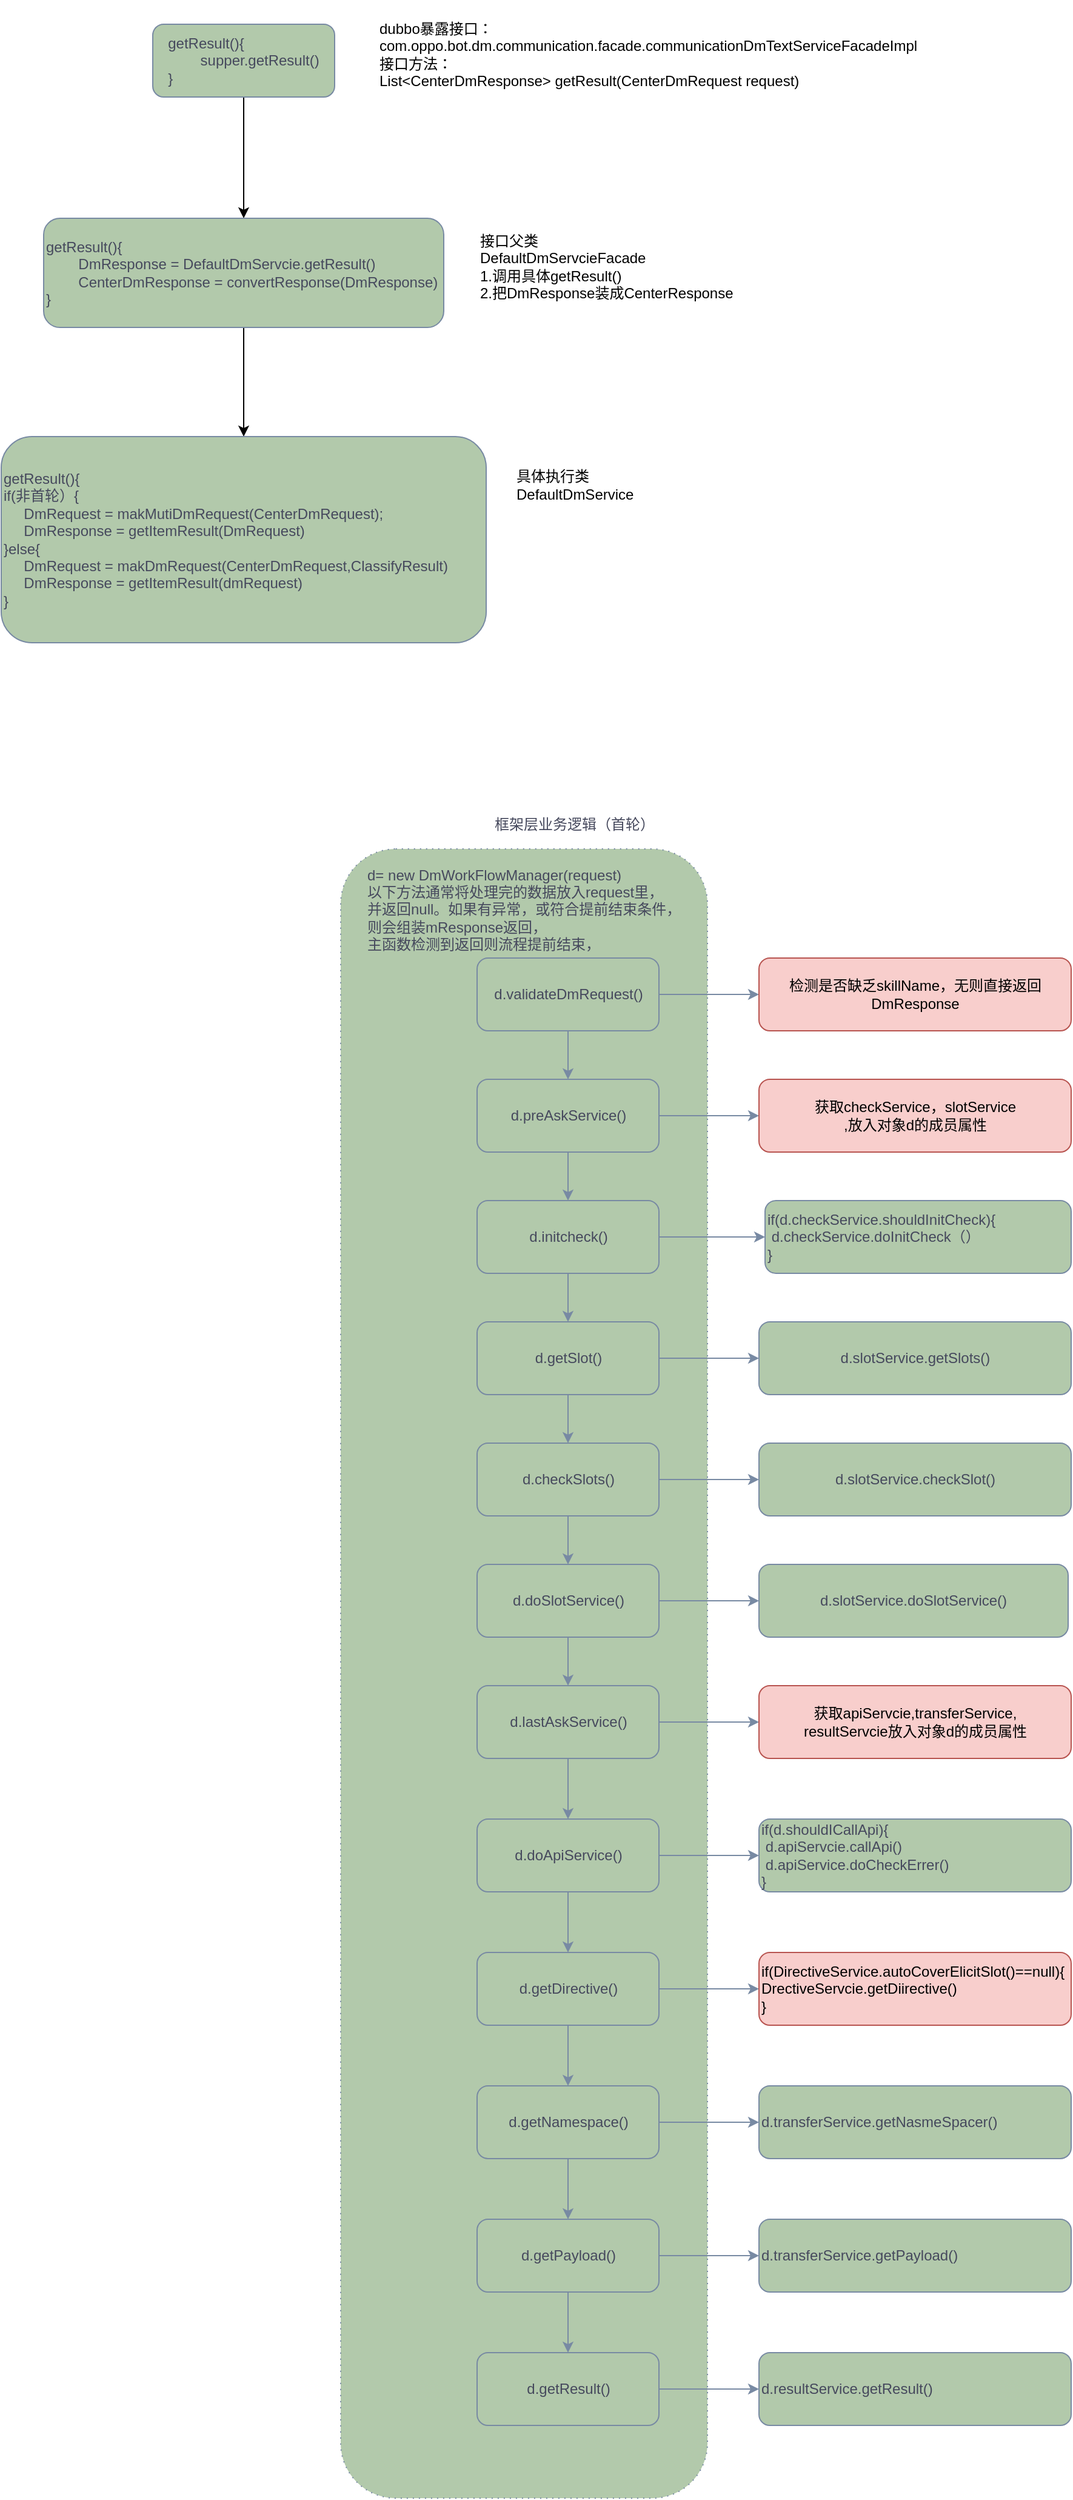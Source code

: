 <mxfile version="13.8.5" type="github">
  <diagram id="C5RBs43oDa-KdzZeNtuy" name="Page-1">
    <mxGraphModel dx="594" dy="661" grid="1" gridSize="10" guides="1" tooltips="1" connect="1" arrows="1" fold="1" page="1" pageScale="1" pageWidth="3300" pageHeight="4681" math="0" shadow="0">
      <root>
        <mxCell id="WIyWlLk6GJQsqaUBKTNV-0" />
        <mxCell id="WIyWlLk6GJQsqaUBKTNV-1" parent="WIyWlLk6GJQsqaUBKTNV-0" />
        <mxCell id="NkhUbfQ3-2C-shlZuiyF-50" value="" style="shape=ext;rounded=1;html=1;whiteSpace=wrap;dashed=1;dashPattern=1 4;fillColor=#B2C9AB;strokeColor=#788AA3;fontColor=#46495D;" vertex="1" parent="WIyWlLk6GJQsqaUBKTNV-1">
          <mxGeometry x="310" y="1230" width="302.5" height="1360" as="geometry" />
        </mxCell>
        <mxCell id="NkhUbfQ3-2C-shlZuiyF-51" value="" style="edgeStyle=orthogonalEdgeStyle;rounded=0;orthogonalLoop=1;jettySize=auto;html=1;strokeColor=#788AA3;fontColor=#46495D;" edge="1" parent="WIyWlLk6GJQsqaUBKTNV-1" source="NkhUbfQ3-2C-shlZuiyF-52" target="NkhUbfQ3-2C-shlZuiyF-85">
          <mxGeometry relative="1" as="geometry" />
        </mxCell>
        <mxCell id="NkhUbfQ3-2C-shlZuiyF-52" value="d.validateDmRequest()" style="rounded=1;whiteSpace=wrap;html=1;fillColor=#B2C9AB;strokeColor=#788AA3;fontColor=#46495D;" vertex="1" parent="WIyWlLk6GJQsqaUBKTNV-1">
          <mxGeometry x="422.5" y="1320" width="150" height="60" as="geometry" />
        </mxCell>
        <mxCell id="NkhUbfQ3-2C-shlZuiyF-53" value="" style="edgeStyle=orthogonalEdgeStyle;rounded=0;orthogonalLoop=1;jettySize=auto;html=1;strokeColor=#788AA3;fontColor=#46495D;" edge="1" parent="WIyWlLk6GJQsqaUBKTNV-1" source="NkhUbfQ3-2C-shlZuiyF-54" target="NkhUbfQ3-2C-shlZuiyF-86">
          <mxGeometry relative="1" as="geometry" />
        </mxCell>
        <mxCell id="NkhUbfQ3-2C-shlZuiyF-54" value="d.preAskService()" style="rounded=1;whiteSpace=wrap;html=1;fillColor=#B2C9AB;strokeColor=#788AA3;fontColor=#46495D;" vertex="1" parent="WIyWlLk6GJQsqaUBKTNV-1">
          <mxGeometry x="422.5" y="1420" width="150" height="60" as="geometry" />
        </mxCell>
        <mxCell id="NkhUbfQ3-2C-shlZuiyF-55" value="" style="edgeStyle=orthogonalEdgeStyle;rounded=0;orthogonalLoop=1;jettySize=auto;html=1;strokeColor=#788AA3;fontColor=#46495D;" edge="1" parent="WIyWlLk6GJQsqaUBKTNV-1" source="NkhUbfQ3-2C-shlZuiyF-57" target="NkhUbfQ3-2C-shlZuiyF-60">
          <mxGeometry relative="1" as="geometry" />
        </mxCell>
        <mxCell id="NkhUbfQ3-2C-shlZuiyF-56" value="" style="edgeStyle=orthogonalEdgeStyle;rounded=0;orthogonalLoop=1;jettySize=auto;html=1;strokeColor=#788AA3;fontColor=#46495D;" edge="1" parent="WIyWlLk6GJQsqaUBKTNV-1" source="NkhUbfQ3-2C-shlZuiyF-57" target="NkhUbfQ3-2C-shlZuiyF-87">
          <mxGeometry relative="1" as="geometry" />
        </mxCell>
        <mxCell id="NkhUbfQ3-2C-shlZuiyF-57" value="d.initcheck()" style="rounded=1;whiteSpace=wrap;html=1;fillColor=#B2C9AB;strokeColor=#788AA3;fontColor=#46495D;" vertex="1" parent="WIyWlLk6GJQsqaUBKTNV-1">
          <mxGeometry x="422.5" y="1520" width="150" height="60" as="geometry" />
        </mxCell>
        <mxCell id="NkhUbfQ3-2C-shlZuiyF-58" value="" style="edgeStyle=orthogonalEdgeStyle;rounded=0;orthogonalLoop=1;jettySize=auto;html=1;strokeColor=#788AA3;fontColor=#46495D;" edge="1" parent="WIyWlLk6GJQsqaUBKTNV-1" source="NkhUbfQ3-2C-shlZuiyF-60" target="NkhUbfQ3-2C-shlZuiyF-63">
          <mxGeometry relative="1" as="geometry" />
        </mxCell>
        <mxCell id="NkhUbfQ3-2C-shlZuiyF-59" value="" style="edgeStyle=orthogonalEdgeStyle;rounded=0;orthogonalLoop=1;jettySize=auto;html=1;strokeColor=#788AA3;fontColor=#46495D;" edge="1" parent="WIyWlLk6GJQsqaUBKTNV-1" source="NkhUbfQ3-2C-shlZuiyF-60" target="NkhUbfQ3-2C-shlZuiyF-88">
          <mxGeometry relative="1" as="geometry" />
        </mxCell>
        <mxCell id="NkhUbfQ3-2C-shlZuiyF-60" value="d.getSlot()" style="rounded=1;whiteSpace=wrap;html=1;fillColor=#B2C9AB;strokeColor=#788AA3;fontColor=#46495D;" vertex="1" parent="WIyWlLk6GJQsqaUBKTNV-1">
          <mxGeometry x="422.5" y="1620" width="150" height="60" as="geometry" />
        </mxCell>
        <mxCell id="NkhUbfQ3-2C-shlZuiyF-61" value="" style="edgeStyle=orthogonalEdgeStyle;rounded=0;orthogonalLoop=1;jettySize=auto;html=1;strokeColor=#788AA3;fontColor=#46495D;" edge="1" parent="WIyWlLk6GJQsqaUBKTNV-1" source="NkhUbfQ3-2C-shlZuiyF-63" target="NkhUbfQ3-2C-shlZuiyF-66">
          <mxGeometry relative="1" as="geometry" />
        </mxCell>
        <mxCell id="NkhUbfQ3-2C-shlZuiyF-62" value="" style="edgeStyle=orthogonalEdgeStyle;rounded=0;orthogonalLoop=1;jettySize=auto;html=1;strokeColor=#788AA3;fontColor=#46495D;" edge="1" parent="WIyWlLk6GJQsqaUBKTNV-1" source="NkhUbfQ3-2C-shlZuiyF-63" target="NkhUbfQ3-2C-shlZuiyF-89">
          <mxGeometry relative="1" as="geometry" />
        </mxCell>
        <mxCell id="NkhUbfQ3-2C-shlZuiyF-63" value="d.checkSlots()" style="rounded=1;whiteSpace=wrap;html=1;fillColor=#B2C9AB;strokeColor=#788AA3;fontColor=#46495D;" vertex="1" parent="WIyWlLk6GJQsqaUBKTNV-1">
          <mxGeometry x="422.5" y="1720" width="150" height="60" as="geometry" />
        </mxCell>
        <mxCell id="NkhUbfQ3-2C-shlZuiyF-64" value="" style="edgeStyle=orthogonalEdgeStyle;rounded=0;orthogonalLoop=1;jettySize=auto;html=1;strokeColor=#788AA3;fontColor=#46495D;" edge="1" parent="WIyWlLk6GJQsqaUBKTNV-1" source="NkhUbfQ3-2C-shlZuiyF-66" target="NkhUbfQ3-2C-shlZuiyF-90">
          <mxGeometry relative="1" as="geometry" />
        </mxCell>
        <mxCell id="NkhUbfQ3-2C-shlZuiyF-65" value="" style="edgeStyle=orthogonalEdgeStyle;rounded=0;orthogonalLoop=1;jettySize=auto;html=1;strokeColor=#788AA3;fontColor=#46495D;" edge="1" parent="WIyWlLk6GJQsqaUBKTNV-1" source="NkhUbfQ3-2C-shlZuiyF-66" target="NkhUbfQ3-2C-shlZuiyF-93">
          <mxGeometry relative="1" as="geometry" />
        </mxCell>
        <mxCell id="NkhUbfQ3-2C-shlZuiyF-66" value="d.doSlotService()" style="rounded=1;whiteSpace=wrap;html=1;fillColor=#B2C9AB;strokeColor=#788AA3;fontColor=#46495D;" vertex="1" parent="WIyWlLk6GJQsqaUBKTNV-1">
          <mxGeometry x="422.5" y="1820" width="150" height="60" as="geometry" />
        </mxCell>
        <mxCell id="NkhUbfQ3-2C-shlZuiyF-67" value="" style="edgeStyle=orthogonalEdgeStyle;rounded=0;orthogonalLoop=1;jettySize=auto;html=1;strokeColor=#788AA3;fontColor=#46495D;" edge="1" parent="WIyWlLk6GJQsqaUBKTNV-1" source="NkhUbfQ3-2C-shlZuiyF-69" target="NkhUbfQ3-2C-shlZuiyF-72">
          <mxGeometry relative="1" as="geometry" />
        </mxCell>
        <mxCell id="NkhUbfQ3-2C-shlZuiyF-68" value="" style="edgeStyle=orthogonalEdgeStyle;rounded=0;orthogonalLoop=1;jettySize=auto;html=1;strokeColor=#788AA3;fontColor=#46495D;" edge="1" parent="WIyWlLk6GJQsqaUBKTNV-1" source="NkhUbfQ3-2C-shlZuiyF-69" target="NkhUbfQ3-2C-shlZuiyF-95">
          <mxGeometry relative="1" as="geometry" />
        </mxCell>
        <mxCell id="NkhUbfQ3-2C-shlZuiyF-69" value="d.doApiService()" style="rounded=1;whiteSpace=wrap;html=1;fillColor=#B2C9AB;strokeColor=#788AA3;fontColor=#46495D;" vertex="1" parent="WIyWlLk6GJQsqaUBKTNV-1">
          <mxGeometry x="422.5" y="2030" width="150" height="60" as="geometry" />
        </mxCell>
        <mxCell id="NkhUbfQ3-2C-shlZuiyF-70" value="" style="edgeStyle=orthogonalEdgeStyle;rounded=0;orthogonalLoop=1;jettySize=auto;html=1;strokeColor=#788AA3;fontColor=#46495D;" edge="1" parent="WIyWlLk6GJQsqaUBKTNV-1" source="NkhUbfQ3-2C-shlZuiyF-72" target="NkhUbfQ3-2C-shlZuiyF-75">
          <mxGeometry relative="1" as="geometry" />
        </mxCell>
        <mxCell id="NkhUbfQ3-2C-shlZuiyF-71" value="" style="edgeStyle=orthogonalEdgeStyle;rounded=0;orthogonalLoop=1;jettySize=auto;html=1;strokeColor=#788AA3;fontColor=#46495D;" edge="1" parent="WIyWlLk6GJQsqaUBKTNV-1" source="NkhUbfQ3-2C-shlZuiyF-72" target="NkhUbfQ3-2C-shlZuiyF-96">
          <mxGeometry relative="1" as="geometry" />
        </mxCell>
        <mxCell id="NkhUbfQ3-2C-shlZuiyF-72" value="d.getDirective()" style="rounded=1;whiteSpace=wrap;html=1;fillColor=#B2C9AB;strokeColor=#788AA3;fontColor=#46495D;" vertex="1" parent="WIyWlLk6GJQsqaUBKTNV-1">
          <mxGeometry x="422.5" y="2140" width="150" height="60" as="geometry" />
        </mxCell>
        <mxCell id="NkhUbfQ3-2C-shlZuiyF-73" value="" style="edgeStyle=orthogonalEdgeStyle;rounded=0;orthogonalLoop=1;jettySize=auto;html=1;strokeColor=#788AA3;fontColor=#46495D;" edge="1" parent="WIyWlLk6GJQsqaUBKTNV-1" source="NkhUbfQ3-2C-shlZuiyF-75" target="NkhUbfQ3-2C-shlZuiyF-78">
          <mxGeometry relative="1" as="geometry" />
        </mxCell>
        <mxCell id="NkhUbfQ3-2C-shlZuiyF-74" value="" style="edgeStyle=orthogonalEdgeStyle;rounded=0;orthogonalLoop=1;jettySize=auto;html=1;strokeColor=#788AA3;fontColor=#46495D;" edge="1" parent="WIyWlLk6GJQsqaUBKTNV-1" source="NkhUbfQ3-2C-shlZuiyF-75" target="NkhUbfQ3-2C-shlZuiyF-97">
          <mxGeometry relative="1" as="geometry" />
        </mxCell>
        <mxCell id="NkhUbfQ3-2C-shlZuiyF-75" value="d.getNamespace()" style="rounded=1;whiteSpace=wrap;html=1;fillColor=#B2C9AB;strokeColor=#788AA3;fontColor=#46495D;" vertex="1" parent="WIyWlLk6GJQsqaUBKTNV-1">
          <mxGeometry x="422.5" y="2250" width="150" height="60" as="geometry" />
        </mxCell>
        <mxCell id="NkhUbfQ3-2C-shlZuiyF-76" value="" style="edgeStyle=orthogonalEdgeStyle;rounded=0;orthogonalLoop=1;jettySize=auto;html=1;strokeColor=#788AA3;fontColor=#46495D;" edge="1" parent="WIyWlLk6GJQsqaUBKTNV-1" source="NkhUbfQ3-2C-shlZuiyF-78" target="NkhUbfQ3-2C-shlZuiyF-80">
          <mxGeometry relative="1" as="geometry" />
        </mxCell>
        <mxCell id="NkhUbfQ3-2C-shlZuiyF-77" value="" style="edgeStyle=orthogonalEdgeStyle;rounded=0;orthogonalLoop=1;jettySize=auto;html=1;strokeColor=#788AA3;fontColor=#46495D;" edge="1" parent="WIyWlLk6GJQsqaUBKTNV-1" source="NkhUbfQ3-2C-shlZuiyF-78" target="NkhUbfQ3-2C-shlZuiyF-98">
          <mxGeometry relative="1" as="geometry" />
        </mxCell>
        <mxCell id="NkhUbfQ3-2C-shlZuiyF-78" value="d.getPayload()" style="rounded=1;whiteSpace=wrap;html=1;fillColor=#B2C9AB;strokeColor=#788AA3;fontColor=#46495D;" vertex="1" parent="WIyWlLk6GJQsqaUBKTNV-1">
          <mxGeometry x="422.5" y="2360" width="150" height="60" as="geometry" />
        </mxCell>
        <mxCell id="NkhUbfQ3-2C-shlZuiyF-79" value="" style="edgeStyle=orthogonalEdgeStyle;rounded=0;orthogonalLoop=1;jettySize=auto;html=1;strokeColor=#788AA3;fontColor=#46495D;" edge="1" parent="WIyWlLk6GJQsqaUBKTNV-1" source="NkhUbfQ3-2C-shlZuiyF-80" target="NkhUbfQ3-2C-shlZuiyF-99">
          <mxGeometry relative="1" as="geometry" />
        </mxCell>
        <mxCell id="NkhUbfQ3-2C-shlZuiyF-80" value="d.getResult()" style="rounded=1;whiteSpace=wrap;html=1;fillColor=#B2C9AB;strokeColor=#788AA3;fontColor=#46495D;" vertex="1" parent="WIyWlLk6GJQsqaUBKTNV-1">
          <mxGeometry x="422.5" y="2470" width="150" height="60" as="geometry" />
        </mxCell>
        <mxCell id="NkhUbfQ3-2C-shlZuiyF-81" value="d= new DmWorkFlowManager(request)&lt;br&gt;以下方法通常将处理完的数据放入request里，&lt;br&gt;并返回null。如果有异常，或符合提前结束条件，&lt;br&gt;则会组装mResponse返回，&lt;br&gt;主函数检测到返回则流程提前结束，" style="text;html=1;strokeColor=none;fillColor=none;align=left;verticalAlign=middle;whiteSpace=wrap;rounded=0;fontColor=#46495D;" vertex="1" parent="WIyWlLk6GJQsqaUBKTNV-1">
          <mxGeometry x="330" y="1270" width="315" height="20" as="geometry" />
        </mxCell>
        <mxCell id="NkhUbfQ3-2C-shlZuiyF-82" value="" style="endArrow=classic;html=1;exitX=0.5;exitY=1;exitDx=0;exitDy=0;strokeColor=#788AA3;fontColor=#46495D;" edge="1" parent="WIyWlLk6GJQsqaUBKTNV-1" source="NkhUbfQ3-2C-shlZuiyF-52" target="NkhUbfQ3-2C-shlZuiyF-54">
          <mxGeometry width="50" height="50" relative="1" as="geometry">
            <mxPoint x="632.5" y="1340" as="sourcePoint" />
            <mxPoint x="682.5" y="1290" as="targetPoint" />
          </mxGeometry>
        </mxCell>
        <mxCell id="NkhUbfQ3-2C-shlZuiyF-83" value="" style="endArrow=classic;html=1;exitX=0.5;exitY=1;exitDx=0;exitDy=0;entryX=0.5;entryY=0;entryDx=0;entryDy=0;strokeColor=#788AA3;fontColor=#46495D;" edge="1" parent="WIyWlLk6GJQsqaUBKTNV-1" source="NkhUbfQ3-2C-shlZuiyF-54" target="NkhUbfQ3-2C-shlZuiyF-57">
          <mxGeometry width="50" height="50" relative="1" as="geometry">
            <mxPoint x="492.5" y="1390" as="sourcePoint" />
            <mxPoint x="492.5" y="1430" as="targetPoint" />
          </mxGeometry>
        </mxCell>
        <mxCell id="NkhUbfQ3-2C-shlZuiyF-84" value="框架层业务逻辑（首轮）" style="text;html=1;strokeColor=none;fillColor=none;align=center;verticalAlign=middle;whiteSpace=wrap;rounded=0;fontColor=#46495D;" vertex="1" parent="WIyWlLk6GJQsqaUBKTNV-1">
          <mxGeometry x="427.5" y="1200" width="150" height="20" as="geometry" />
        </mxCell>
        <mxCell id="NkhUbfQ3-2C-shlZuiyF-85" value="检测是否缺乏skillName，无则直接返回DmResponse" style="rounded=1;whiteSpace=wrap;html=1;fillColor=#f8cecc;strokeColor=#b85450;" vertex="1" parent="WIyWlLk6GJQsqaUBKTNV-1">
          <mxGeometry x="655" y="1320" width="257.5" height="60" as="geometry" />
        </mxCell>
        <mxCell id="NkhUbfQ3-2C-shlZuiyF-86" value="获取checkService，slotService&lt;br&gt;,放入对象d的成员属性" style="rounded=1;whiteSpace=wrap;html=1;fillColor=#f8cecc;strokeColor=#b85450;" vertex="1" parent="WIyWlLk6GJQsqaUBKTNV-1">
          <mxGeometry x="655" y="1420" width="257.5" height="60" as="geometry" />
        </mxCell>
        <mxCell id="NkhUbfQ3-2C-shlZuiyF-87" value="if(d.checkService.shouldInitCheck){&lt;br&gt;&amp;nbsp;d.checkService.doInitCheck（）&lt;br&gt;}" style="rounded=1;whiteSpace=wrap;html=1;align=left;fillColor=#B2C9AB;strokeColor=#788AA3;fontColor=#46495D;" vertex="1" parent="WIyWlLk6GJQsqaUBKTNV-1">
          <mxGeometry x="660" y="1520" width="252.5" height="60" as="geometry" />
        </mxCell>
        <mxCell id="NkhUbfQ3-2C-shlZuiyF-88" value="d.slotService.getSlots()" style="rounded=1;whiteSpace=wrap;html=1;fillColor=#B2C9AB;strokeColor=#788AA3;fontColor=#46495D;" vertex="1" parent="WIyWlLk6GJQsqaUBKTNV-1">
          <mxGeometry x="655" y="1620" width="257.5" height="60" as="geometry" />
        </mxCell>
        <mxCell id="NkhUbfQ3-2C-shlZuiyF-89" value="d.slotService.checkSlot()" style="rounded=1;whiteSpace=wrap;html=1;fillColor=#B2C9AB;strokeColor=#788AA3;fontColor=#46495D;" vertex="1" parent="WIyWlLk6GJQsqaUBKTNV-1">
          <mxGeometry x="655" y="1720" width="257.5" height="60" as="geometry" />
        </mxCell>
        <mxCell id="NkhUbfQ3-2C-shlZuiyF-90" value="d.slotService.doSlotService()" style="rounded=1;whiteSpace=wrap;html=1;fillColor=#B2C9AB;strokeColor=#788AA3;fontColor=#46495D;" vertex="1" parent="WIyWlLk6GJQsqaUBKTNV-1">
          <mxGeometry x="655" y="1820" width="255" height="60" as="geometry" />
        </mxCell>
        <mxCell id="NkhUbfQ3-2C-shlZuiyF-91" value="" style="edgeStyle=orthogonalEdgeStyle;rounded=0;orthogonalLoop=1;jettySize=auto;html=1;strokeColor=#788AA3;fontColor=#46495D;" edge="1" parent="WIyWlLk6GJQsqaUBKTNV-1" source="NkhUbfQ3-2C-shlZuiyF-93" target="NkhUbfQ3-2C-shlZuiyF-69">
          <mxGeometry relative="1" as="geometry" />
        </mxCell>
        <mxCell id="NkhUbfQ3-2C-shlZuiyF-92" value="" style="edgeStyle=orthogonalEdgeStyle;rounded=0;orthogonalLoop=1;jettySize=auto;html=1;strokeColor=#788AA3;fontColor=#46495D;" edge="1" parent="WIyWlLk6GJQsqaUBKTNV-1" source="NkhUbfQ3-2C-shlZuiyF-93" target="NkhUbfQ3-2C-shlZuiyF-94">
          <mxGeometry relative="1" as="geometry" />
        </mxCell>
        <mxCell id="NkhUbfQ3-2C-shlZuiyF-93" value="d.lastAskService()" style="rounded=1;whiteSpace=wrap;html=1;fillColor=#B2C9AB;strokeColor=#788AA3;fontColor=#46495D;" vertex="1" parent="WIyWlLk6GJQsqaUBKTNV-1">
          <mxGeometry x="422.5" y="1920" width="150" height="60" as="geometry" />
        </mxCell>
        <mxCell id="NkhUbfQ3-2C-shlZuiyF-94" value="获取apiServcie,transferService,&lt;br&gt;resultServcie放入对象d的成员属性" style="rounded=1;whiteSpace=wrap;html=1;fillColor=#f8cecc;strokeColor=#b85450;" vertex="1" parent="WIyWlLk6GJQsqaUBKTNV-1">
          <mxGeometry x="655" y="1920" width="257.5" height="60" as="geometry" />
        </mxCell>
        <mxCell id="NkhUbfQ3-2C-shlZuiyF-95" value="if(d.shouldICallApi){&lt;br&gt;&amp;nbsp;d.apiServcie.callApi()&lt;br&gt;&amp;nbsp;d.apiService.doCheckErrer()&lt;br&gt;}" style="rounded=1;whiteSpace=wrap;html=1;align=left;fillColor=#B2C9AB;strokeColor=#788AA3;fontColor=#46495D;" vertex="1" parent="WIyWlLk6GJQsqaUBKTNV-1">
          <mxGeometry x="655" y="2030" width="257.5" height="60" as="geometry" />
        </mxCell>
        <mxCell id="NkhUbfQ3-2C-shlZuiyF-96" value="if(DirectiveService.autoCoverElicitSlot()==null){&lt;br&gt;DrectiveServcie.getDiirective()&lt;br&gt;}" style="rounded=1;whiteSpace=wrap;html=1;align=left;fillColor=#f8cecc;strokeColor=#b85450;" vertex="1" parent="WIyWlLk6GJQsqaUBKTNV-1">
          <mxGeometry x="655" y="2140" width="257.5" height="60" as="geometry" />
        </mxCell>
        <mxCell id="NkhUbfQ3-2C-shlZuiyF-97" value="d.transferService.getNasmeSpacer()" style="rounded=1;whiteSpace=wrap;html=1;align=left;fillColor=#B2C9AB;strokeColor=#788AA3;fontColor=#46495D;" vertex="1" parent="WIyWlLk6GJQsqaUBKTNV-1">
          <mxGeometry x="655" y="2250" width="257.5" height="60" as="geometry" />
        </mxCell>
        <mxCell id="NkhUbfQ3-2C-shlZuiyF-98" value="d.transferService.getPayload()" style="rounded=1;whiteSpace=wrap;html=1;align=left;fillColor=#B2C9AB;strokeColor=#788AA3;fontColor=#46495D;" vertex="1" parent="WIyWlLk6GJQsqaUBKTNV-1">
          <mxGeometry x="655" y="2360" width="257.5" height="60" as="geometry" />
        </mxCell>
        <mxCell id="NkhUbfQ3-2C-shlZuiyF-99" value="d.resultService.getResult()" style="rounded=1;whiteSpace=wrap;html=1;align=left;fillColor=#B2C9AB;strokeColor=#788AA3;fontColor=#46495D;" vertex="1" parent="WIyWlLk6GJQsqaUBKTNV-1">
          <mxGeometry x="655" y="2470" width="257.5" height="60" as="geometry" />
        </mxCell>
        <mxCell id="NkhUbfQ3-2C-shlZuiyF-105" value="" style="edgeStyle=orthogonalEdgeStyle;rounded=0;orthogonalLoop=1;jettySize=auto;html=1;" edge="1" parent="WIyWlLk6GJQsqaUBKTNV-1" source="NkhUbfQ3-2C-shlZuiyF-101" target="NkhUbfQ3-2C-shlZuiyF-104">
          <mxGeometry relative="1" as="geometry" />
        </mxCell>
        <mxCell id="NkhUbfQ3-2C-shlZuiyF-101" value="&lt;div style=&quot;text-align: left&quot;&gt;&lt;span&gt;getResult(){&lt;/span&gt;&lt;/div&gt;&lt;div style=&quot;text-align: left&quot;&gt;&lt;span&gt;&amp;nbsp; &amp;nbsp; &amp;nbsp; &amp;nbsp; supper.getResult()&lt;/span&gt;&lt;/div&gt;&lt;div style=&quot;text-align: left&quot;&gt;&lt;span&gt;}&lt;/span&gt;&lt;/div&gt;" style="rounded=1;whiteSpace=wrap;html=1;fillColor=#B2C9AB;strokeColor=#788AA3;fontColor=#46495D;" vertex="1" parent="WIyWlLk6GJQsqaUBKTNV-1">
          <mxGeometry x="155" y="550" width="150" height="60" as="geometry" />
        </mxCell>
        <mxCell id="NkhUbfQ3-2C-shlZuiyF-103" value="&lt;div&gt;&lt;span&gt;dubbo暴露接口：com.oppo.bot.dm.communication.facade.communicationDmTextServiceFacadeImpl&lt;/span&gt;&lt;/div&gt;接口方法：&lt;br&gt;List&amp;lt;CenterDmResponse&amp;gt; getResult(CenterDmRequest request)" style="text;html=1;strokeColor=none;fillColor=none;align=left;verticalAlign=middle;whiteSpace=wrap;rounded=0;" vertex="1" parent="WIyWlLk6GJQsqaUBKTNV-1">
          <mxGeometry x="340" y="530" width="420" height="90" as="geometry" />
        </mxCell>
        <mxCell id="NkhUbfQ3-2C-shlZuiyF-109" value="" style="edgeStyle=orthogonalEdgeStyle;rounded=0;orthogonalLoop=1;jettySize=auto;html=1;" edge="1" parent="WIyWlLk6GJQsqaUBKTNV-1" source="NkhUbfQ3-2C-shlZuiyF-104" target="NkhUbfQ3-2C-shlZuiyF-108">
          <mxGeometry relative="1" as="geometry" />
        </mxCell>
        <mxCell id="NkhUbfQ3-2C-shlZuiyF-104" value="getResult(){&lt;br&gt;&amp;nbsp; &amp;nbsp; &amp;nbsp; &amp;nbsp; DmResponse = DefaultDmServcie.getResult()&lt;br&gt;&amp;nbsp; &amp;nbsp; &amp;nbsp; &amp;nbsp; CenterDmResponse = convertResponse(DmResponse)&lt;br&gt;}" style="rounded=1;whiteSpace=wrap;html=1;fillColor=#B2C9AB;strokeColor=#788AA3;fontColor=#46495D;align=left;" vertex="1" parent="WIyWlLk6GJQsqaUBKTNV-1">
          <mxGeometry x="65" y="710" width="330" height="90" as="geometry" />
        </mxCell>
        <mxCell id="NkhUbfQ3-2C-shlZuiyF-106" value="具体执行类&lt;br&gt;DefaultDmService" style="text;html=1;strokeColor=none;fillColor=none;align=left;verticalAlign=middle;whiteSpace=wrap;rounded=0;" vertex="1" parent="WIyWlLk6GJQsqaUBKTNV-1">
          <mxGeometry x="452.5" y="890" width="160" height="80" as="geometry" />
        </mxCell>
        <mxCell id="NkhUbfQ3-2C-shlZuiyF-107" value="接口父类&lt;br&gt;DefaultDmServcieFacade&lt;br&gt;1.调用具体getResult()&lt;br&gt;2.把DmResponse装成CenterResponse&lt;br&gt;" style="text;html=1;strokeColor=none;fillColor=none;align=left;verticalAlign=middle;whiteSpace=wrap;rounded=0;" vertex="1" parent="WIyWlLk6GJQsqaUBKTNV-1">
          <mxGeometry x="422.5" y="720" width="310" height="60" as="geometry" />
        </mxCell>
        <mxCell id="NkhUbfQ3-2C-shlZuiyF-108" value="getResult(){&lt;br&gt;if(非首轮）{&lt;br&gt;&amp;nbsp; &amp;nbsp; &amp;nbsp;DmRequest = makMutiDmRequest(CenterDmRequest);&lt;br&gt;&amp;nbsp; &amp;nbsp; &amp;nbsp;DmResponse = getItemResult(DmRequest)&lt;br&gt;}else{&lt;br&gt;&amp;nbsp; &amp;nbsp; &amp;nbsp;DmRequest = makDmRequest(CenterDmRequest,ClassifyResult)&lt;br&gt;&amp;nbsp; &amp;nbsp; &amp;nbsp;DmResponse = getItemResult(dmRequest)&lt;br&gt;}" style="rounded=1;whiteSpace=wrap;html=1;fillColor=#B2C9AB;strokeColor=#788AA3;fontColor=#46495D;align=left;" vertex="1" parent="WIyWlLk6GJQsqaUBKTNV-1">
          <mxGeometry x="30" y="890" width="400" height="170" as="geometry" />
        </mxCell>
      </root>
    </mxGraphModel>
  </diagram>
</mxfile>
